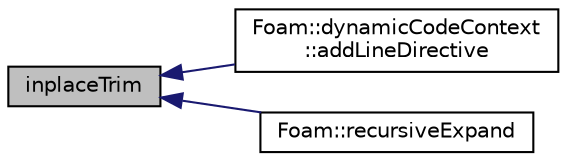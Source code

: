 digraph "inplaceTrim"
{
  bgcolor="transparent";
  edge [fontname="Helvetica",fontsize="10",labelfontname="Helvetica",labelfontsize="10"];
  node [fontname="Helvetica",fontsize="10",shape=record];
  rankdir="LR";
  Node1 [label="inplaceTrim",height=0.2,width=0.4,color="black", fillcolor="grey75", style="filled" fontcolor="black"];
  Node1 -> Node2 [dir="back",color="midnightblue",fontsize="10",style="solid",fontname="Helvetica"];
  Node2 [label="Foam::dynamicCodeContext\l::addLineDirective",height=0.2,width=0.4,color="black",URL="$classFoam_1_1dynamicCodeContext.html#adb13c8168a1d1114b52460efb0db1e2e",tooltip="Prefix a #line directive to code. "];
  Node1 -> Node3 [dir="back",color="midnightblue",fontsize="10",style="solid",fontname="Helvetica"];
  Node3 [label="Foam::recursiveExpand",height=0.2,width=0.4,color="black",URL="$namespaceFoam.html#a9e937015c674b2a3201095dae6fc1bdf"];
}
